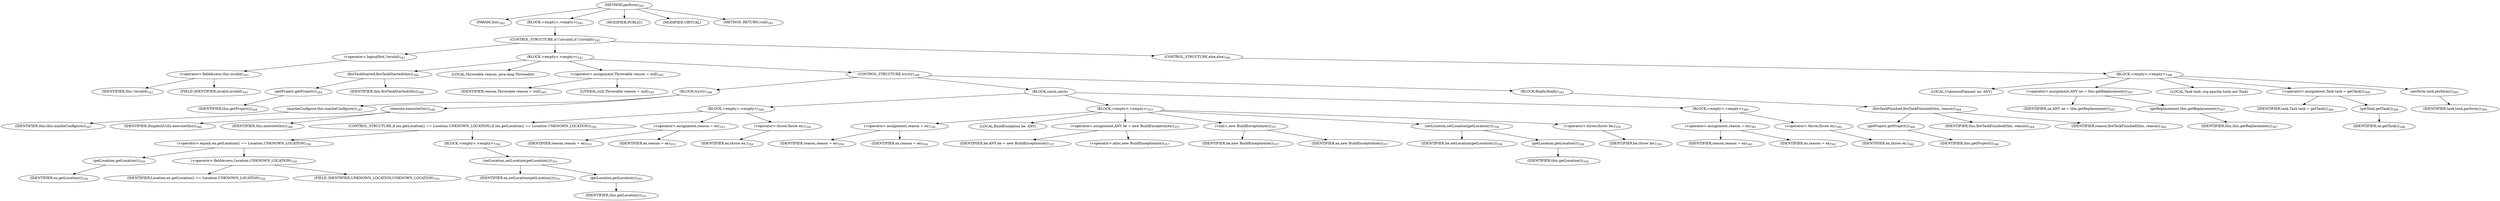 digraph "perform" {  
"384" [label = <(METHOD,perform)<SUB>342</SUB>> ]
"42" [label = <(PARAM,this)<SUB>342</SUB>> ]
"385" [label = <(BLOCK,&lt;empty&gt;,&lt;empty&gt;)<SUB>342</SUB>> ]
"386" [label = <(CONTROL_STRUCTURE,if (!invalid),if (!invalid))<SUB>343</SUB>> ]
"387" [label = <(&lt;operator&gt;.logicalNot,!invalid)<SUB>343</SUB>> ]
"388" [label = <(&lt;operator&gt;.fieldAccess,this.invalid)<SUB>343</SUB>> ]
"389" [label = <(IDENTIFIER,this,!invalid)<SUB>343</SUB>> ]
"390" [label = <(FIELD_IDENTIFIER,invalid,invalid)<SUB>343</SUB>> ]
"391" [label = <(BLOCK,&lt;empty&gt;,&lt;empty&gt;)<SUB>343</SUB>> ]
"392" [label = <(fireTaskStarted,fireTaskStarted(this))<SUB>344</SUB>> ]
"393" [label = <(getProject,getProject())<SUB>344</SUB>> ]
"43" [label = <(IDENTIFIER,this,getProject())<SUB>344</SUB>> ]
"41" [label = <(IDENTIFIER,this,fireTaskStarted(this))<SUB>344</SUB>> ]
"394" [label = <(LOCAL,Throwable reason: java.lang.Throwable)> ]
"395" [label = <(&lt;operator&gt;.assignment,Throwable reason = null)<SUB>345</SUB>> ]
"396" [label = <(IDENTIFIER,reason,Throwable reason = null)<SUB>345</SUB>> ]
"397" [label = <(LITERAL,null,Throwable reason = null)<SUB>345</SUB>> ]
"398" [label = <(CONTROL_STRUCTURE,try,try)<SUB>346</SUB>> ]
"399" [label = <(BLOCK,try,try)<SUB>346</SUB>> ]
"400" [label = <(maybeConfigure,this.maybeConfigure())<SUB>347</SUB>> ]
"44" [label = <(IDENTIFIER,this,this.maybeConfigure())<SUB>347</SUB>> ]
"401" [label = <(execute,execute(this))<SUB>348</SUB>> ]
"402" [label = <(IDENTIFIER,DispatchUtils,execute(this))<SUB>348</SUB>> ]
"45" [label = <(IDENTIFIER,this,execute(this))<SUB>348</SUB>> ]
"403" [label = <(BLOCK,catch,catch)> ]
"404" [label = <(BLOCK,&lt;empty&gt;,&lt;empty&gt;)<SUB>349</SUB>> ]
"405" [label = <(CONTROL_STRUCTURE,if (ex.getLocation() == Location.UNKNOWN_LOCATION),if (ex.getLocation() == Location.UNKNOWN_LOCATION))<SUB>350</SUB>> ]
"406" [label = <(&lt;operator&gt;.equals,ex.getLocation() == Location.UNKNOWN_LOCATION)<SUB>350</SUB>> ]
"407" [label = <(getLocation,getLocation())<SUB>350</SUB>> ]
"408" [label = <(IDENTIFIER,ex,getLocation())<SUB>350</SUB>> ]
"409" [label = <(&lt;operator&gt;.fieldAccess,Location.UNKNOWN_LOCATION)<SUB>350</SUB>> ]
"410" [label = <(IDENTIFIER,Location,ex.getLocation() == Location.UNKNOWN_LOCATION)<SUB>350</SUB>> ]
"411" [label = <(FIELD_IDENTIFIER,UNKNOWN_LOCATION,UNKNOWN_LOCATION)<SUB>350</SUB>> ]
"412" [label = <(BLOCK,&lt;empty&gt;,&lt;empty&gt;)<SUB>350</SUB>> ]
"413" [label = <(setLocation,setLocation(getLocation()))<SUB>351</SUB>> ]
"414" [label = <(IDENTIFIER,ex,setLocation(getLocation()))<SUB>351</SUB>> ]
"415" [label = <(getLocation,getLocation())<SUB>351</SUB>> ]
"46" [label = <(IDENTIFIER,this,getLocation())<SUB>351</SUB>> ]
"416" [label = <(&lt;operator&gt;.assignment,reason = ex)<SUB>353</SUB>> ]
"417" [label = <(IDENTIFIER,reason,reason = ex)<SUB>353</SUB>> ]
"418" [label = <(IDENTIFIER,ex,reason = ex)<SUB>353</SUB>> ]
"419" [label = <(&lt;operator&gt;.throw,throw ex;)<SUB>354</SUB>> ]
"420" [label = <(IDENTIFIER,ex,throw ex;)<SUB>354</SUB>> ]
"421" [label = <(BLOCK,&lt;empty&gt;,&lt;empty&gt;)<SUB>355</SUB>> ]
"422" [label = <(&lt;operator&gt;.assignment,reason = ex)<SUB>356</SUB>> ]
"423" [label = <(IDENTIFIER,reason,reason = ex)<SUB>356</SUB>> ]
"424" [label = <(IDENTIFIER,ex,reason = ex)<SUB>356</SUB>> ]
"48" [label = <(LOCAL,BuildException be: ANY)> ]
"425" [label = <(&lt;operator&gt;.assignment,ANY be = new BuildException(ex))<SUB>357</SUB>> ]
"426" [label = <(IDENTIFIER,be,ANY be = new BuildException(ex))<SUB>357</SUB>> ]
"427" [label = <(&lt;operator&gt;.alloc,new BuildException(ex))<SUB>357</SUB>> ]
"428" [label = <(&lt;init&gt;,new BuildException(ex))<SUB>357</SUB>> ]
"47" [label = <(IDENTIFIER,be,new BuildException(ex))<SUB>357</SUB>> ]
"429" [label = <(IDENTIFIER,ex,new BuildException(ex))<SUB>357</SUB>> ]
"430" [label = <(setLocation,setLocation(getLocation()))<SUB>358</SUB>> ]
"431" [label = <(IDENTIFIER,be,setLocation(getLocation()))<SUB>358</SUB>> ]
"432" [label = <(getLocation,getLocation())<SUB>358</SUB>> ]
"49" [label = <(IDENTIFIER,this,getLocation())<SUB>358</SUB>> ]
"433" [label = <(&lt;operator&gt;.throw,throw be;)<SUB>359</SUB>> ]
"434" [label = <(IDENTIFIER,be,throw be;)<SUB>359</SUB>> ]
"435" [label = <(BLOCK,&lt;empty&gt;,&lt;empty&gt;)<SUB>360</SUB>> ]
"436" [label = <(&lt;operator&gt;.assignment,reason = ex)<SUB>361</SUB>> ]
"437" [label = <(IDENTIFIER,reason,reason = ex)<SUB>361</SUB>> ]
"438" [label = <(IDENTIFIER,ex,reason = ex)<SUB>361</SUB>> ]
"439" [label = <(&lt;operator&gt;.throw,throw ex;)<SUB>362</SUB>> ]
"440" [label = <(IDENTIFIER,ex,throw ex;)<SUB>362</SUB>> ]
"441" [label = <(BLOCK,finally,finally)<SUB>363</SUB>> ]
"442" [label = <(fireTaskFinished,fireTaskFinished(this, reason))<SUB>364</SUB>> ]
"443" [label = <(getProject,getProject())<SUB>364</SUB>> ]
"51" [label = <(IDENTIFIER,this,getProject())<SUB>364</SUB>> ]
"50" [label = <(IDENTIFIER,this,fireTaskFinished(this, reason))<SUB>364</SUB>> ]
"444" [label = <(IDENTIFIER,reason,fireTaskFinished(this, reason))<SUB>364</SUB>> ]
"445" [label = <(CONTROL_STRUCTURE,else,else)<SUB>366</SUB>> ]
"446" [label = <(BLOCK,&lt;empty&gt;,&lt;empty&gt;)<SUB>366</SUB>> ]
"447" [label = <(LOCAL,UnknownElement ue: ANY)> ]
"448" [label = <(&lt;operator&gt;.assignment,ANY ue = this.getReplacement())<SUB>367</SUB>> ]
"449" [label = <(IDENTIFIER,ue,ANY ue = this.getReplacement())<SUB>367</SUB>> ]
"450" [label = <(getReplacement,this.getReplacement())<SUB>367</SUB>> ]
"52" [label = <(IDENTIFIER,this,this.getReplacement())<SUB>367</SUB>> ]
"451" [label = <(LOCAL,Task task: org.apache.tools.ant.Task)> ]
"452" [label = <(&lt;operator&gt;.assignment,Task task = getTask())<SUB>368</SUB>> ]
"453" [label = <(IDENTIFIER,task,Task task = getTask())<SUB>368</SUB>> ]
"454" [label = <(getTask,getTask())<SUB>368</SUB>> ]
"455" [label = <(IDENTIFIER,ue,getTask())<SUB>368</SUB>> ]
"456" [label = <(perform,task.perform())<SUB>369</SUB>> ]
"457" [label = <(IDENTIFIER,task,task.perform())<SUB>369</SUB>> ]
"458" [label = <(MODIFIER,PUBLIC)> ]
"459" [label = <(MODIFIER,VIRTUAL)> ]
"460" [label = <(METHOD_RETURN,void)<SUB>342</SUB>> ]
  "384" -> "42" 
  "384" -> "385" 
  "384" -> "458" 
  "384" -> "459" 
  "384" -> "460" 
  "385" -> "386" 
  "386" -> "387" 
  "386" -> "391" 
  "386" -> "445" 
  "387" -> "388" 
  "388" -> "389" 
  "388" -> "390" 
  "391" -> "392" 
  "391" -> "394" 
  "391" -> "395" 
  "391" -> "398" 
  "392" -> "393" 
  "392" -> "41" 
  "393" -> "43" 
  "395" -> "396" 
  "395" -> "397" 
  "398" -> "399" 
  "398" -> "403" 
  "398" -> "441" 
  "399" -> "400" 
  "399" -> "401" 
  "400" -> "44" 
  "401" -> "402" 
  "401" -> "45" 
  "403" -> "404" 
  "403" -> "421" 
  "403" -> "435" 
  "404" -> "405" 
  "404" -> "416" 
  "404" -> "419" 
  "405" -> "406" 
  "405" -> "412" 
  "406" -> "407" 
  "406" -> "409" 
  "407" -> "408" 
  "409" -> "410" 
  "409" -> "411" 
  "412" -> "413" 
  "413" -> "414" 
  "413" -> "415" 
  "415" -> "46" 
  "416" -> "417" 
  "416" -> "418" 
  "419" -> "420" 
  "421" -> "422" 
  "421" -> "48" 
  "421" -> "425" 
  "421" -> "428" 
  "421" -> "430" 
  "421" -> "433" 
  "422" -> "423" 
  "422" -> "424" 
  "425" -> "426" 
  "425" -> "427" 
  "428" -> "47" 
  "428" -> "429" 
  "430" -> "431" 
  "430" -> "432" 
  "432" -> "49" 
  "433" -> "434" 
  "435" -> "436" 
  "435" -> "439" 
  "436" -> "437" 
  "436" -> "438" 
  "439" -> "440" 
  "441" -> "442" 
  "442" -> "443" 
  "442" -> "50" 
  "442" -> "444" 
  "443" -> "51" 
  "445" -> "446" 
  "446" -> "447" 
  "446" -> "448" 
  "446" -> "451" 
  "446" -> "452" 
  "446" -> "456" 
  "448" -> "449" 
  "448" -> "450" 
  "450" -> "52" 
  "452" -> "453" 
  "452" -> "454" 
  "454" -> "455" 
  "456" -> "457" 
}
